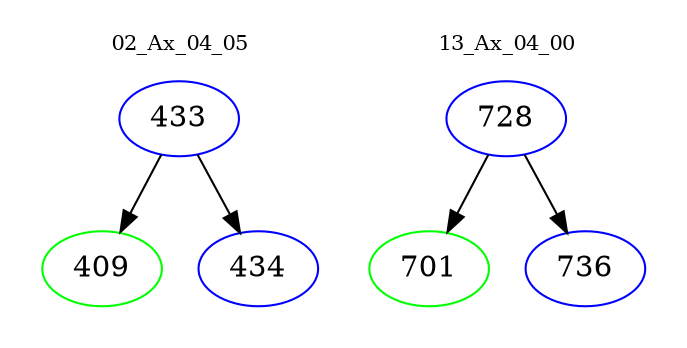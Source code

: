 digraph{
subgraph cluster_0 {
color = white
label = "02_Ax_04_05";
fontsize=10;
T0_433 [label="433", color="blue"]
T0_433 -> T0_409 [color="black"]
T0_409 [label="409", color="green"]
T0_433 -> T0_434 [color="black"]
T0_434 [label="434", color="blue"]
}
subgraph cluster_1 {
color = white
label = "13_Ax_04_00";
fontsize=10;
T1_728 [label="728", color="blue"]
T1_728 -> T1_701 [color="black"]
T1_701 [label="701", color="green"]
T1_728 -> T1_736 [color="black"]
T1_736 [label="736", color="blue"]
}
}

